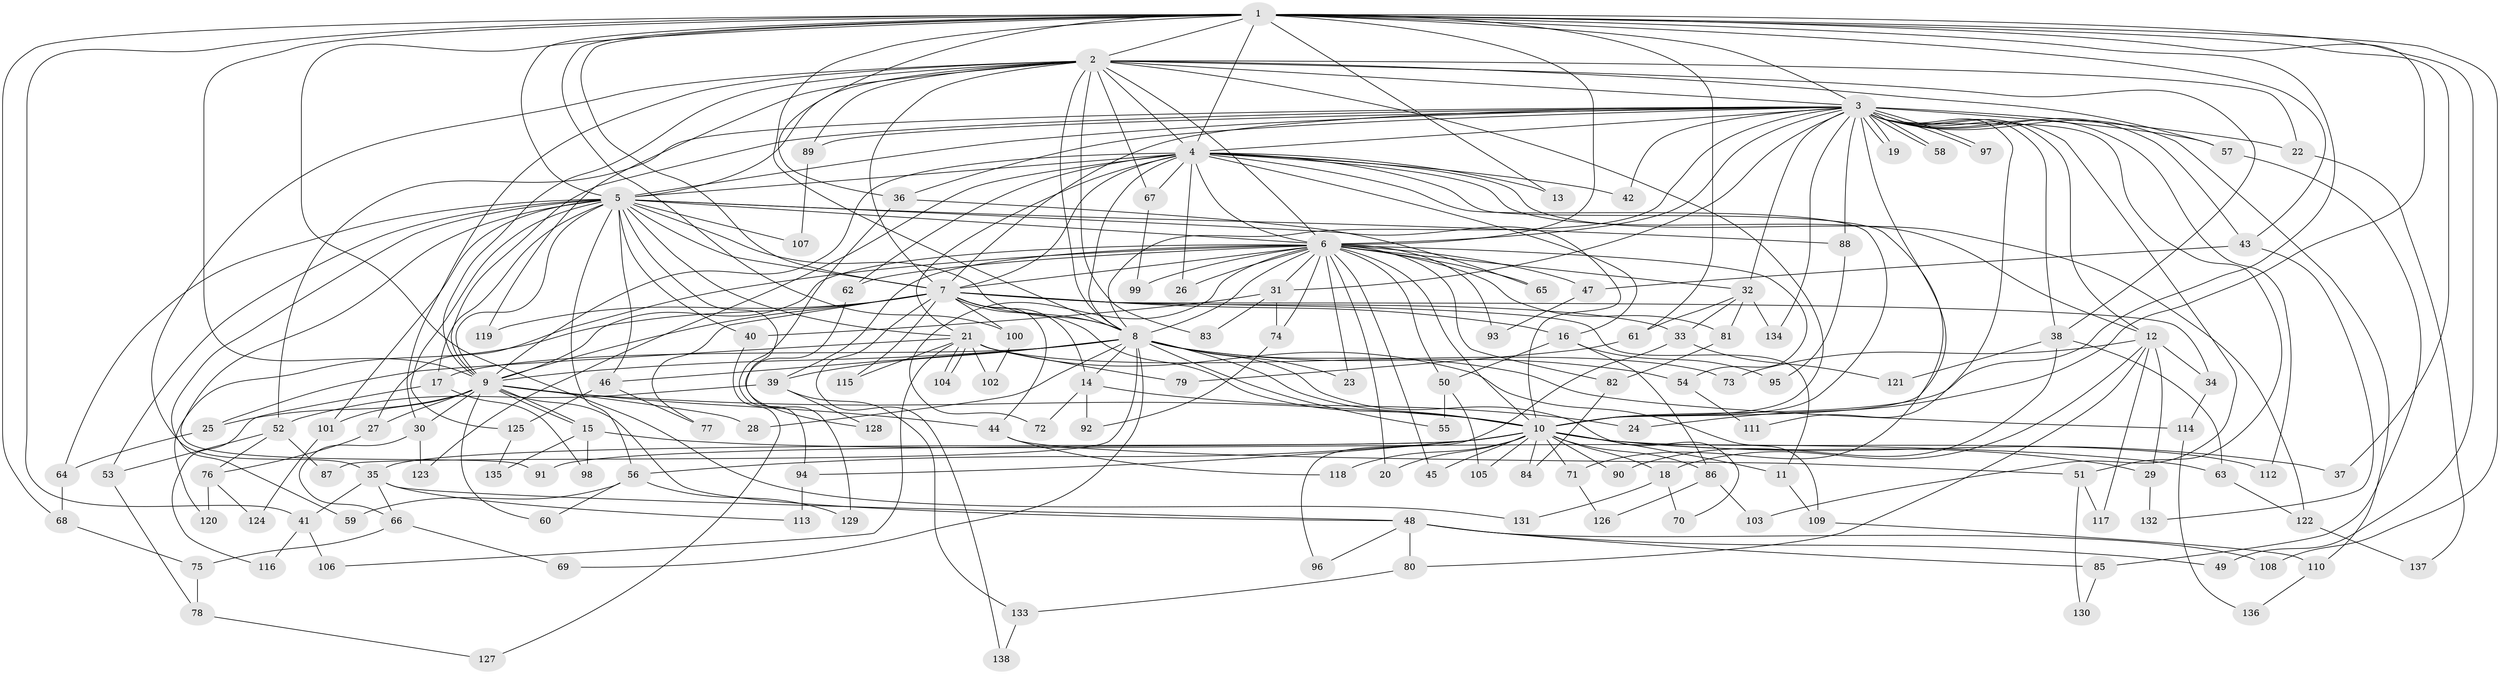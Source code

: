 // coarse degree distribution, {17: 0.05454545454545454, 23: 0.01818181818181818, 33: 0.01818181818181818, 15: 0.01818181818181818, 14: 0.01818181818181818, 19: 0.01818181818181818, 3: 0.18181818181818182, 2: 0.45454545454545453, 5: 0.07272727272727272, 4: 0.07272727272727272, 12: 0.01818181818181818, 6: 0.03636363636363636, 1: 0.01818181818181818}
// Generated by graph-tools (version 1.1) at 2025/17/03/04/25 18:17:44]
// undirected, 138 vertices, 301 edges
graph export_dot {
graph [start="1"]
  node [color=gray90,style=filled];
  1;
  2;
  3;
  4;
  5;
  6;
  7;
  8;
  9;
  10;
  11;
  12;
  13;
  14;
  15;
  16;
  17;
  18;
  19;
  20;
  21;
  22;
  23;
  24;
  25;
  26;
  27;
  28;
  29;
  30;
  31;
  32;
  33;
  34;
  35;
  36;
  37;
  38;
  39;
  40;
  41;
  42;
  43;
  44;
  45;
  46;
  47;
  48;
  49;
  50;
  51;
  52;
  53;
  54;
  55;
  56;
  57;
  58;
  59;
  60;
  61;
  62;
  63;
  64;
  65;
  66;
  67;
  68;
  69;
  70;
  71;
  72;
  73;
  74;
  75;
  76;
  77;
  78;
  79;
  80;
  81;
  82;
  83;
  84;
  85;
  86;
  87;
  88;
  89;
  90;
  91;
  92;
  93;
  94;
  95;
  96;
  97;
  98;
  99;
  100;
  101;
  102;
  103;
  104;
  105;
  106;
  107;
  108;
  109;
  110;
  111;
  112;
  113;
  114;
  115;
  116;
  117;
  118;
  119;
  120;
  121;
  122;
  123;
  124;
  125;
  126;
  127;
  128;
  129;
  130;
  131;
  132;
  133;
  134;
  135;
  136;
  137;
  138;
  1 -- 2;
  1 -- 3;
  1 -- 4;
  1 -- 5;
  1 -- 6;
  1 -- 7;
  1 -- 8;
  1 -- 9;
  1 -- 10;
  1 -- 13;
  1 -- 24;
  1 -- 36;
  1 -- 37;
  1 -- 41;
  1 -- 43;
  1 -- 49;
  1 -- 61;
  1 -- 68;
  1 -- 100;
  1 -- 108;
  1 -- 131;
  2 -- 3;
  2 -- 4;
  2 -- 5;
  2 -- 6;
  2 -- 7;
  2 -- 8;
  2 -- 9;
  2 -- 10;
  2 -- 22;
  2 -- 30;
  2 -- 35;
  2 -- 38;
  2 -- 57;
  2 -- 67;
  2 -- 83;
  2 -- 89;
  2 -- 119;
  3 -- 4;
  3 -- 5;
  3 -- 6;
  3 -- 7;
  3 -- 8;
  3 -- 9;
  3 -- 10;
  3 -- 12;
  3 -- 19;
  3 -- 19;
  3 -- 22;
  3 -- 31;
  3 -- 32;
  3 -- 36;
  3 -- 38;
  3 -- 42;
  3 -- 43;
  3 -- 51;
  3 -- 52;
  3 -- 57;
  3 -- 58;
  3 -- 58;
  3 -- 88;
  3 -- 89;
  3 -- 97;
  3 -- 97;
  3 -- 103;
  3 -- 110;
  3 -- 111;
  3 -- 112;
  3 -- 134;
  4 -- 5;
  4 -- 6;
  4 -- 7;
  4 -- 8;
  4 -- 9;
  4 -- 10;
  4 -- 12;
  4 -- 13;
  4 -- 16;
  4 -- 21;
  4 -- 26;
  4 -- 42;
  4 -- 62;
  4 -- 67;
  4 -- 71;
  4 -- 122;
  4 -- 123;
  5 -- 6;
  5 -- 7;
  5 -- 8;
  5 -- 9;
  5 -- 10;
  5 -- 17;
  5 -- 21;
  5 -- 40;
  5 -- 46;
  5 -- 53;
  5 -- 56;
  5 -- 59;
  5 -- 64;
  5 -- 88;
  5 -- 91;
  5 -- 101;
  5 -- 107;
  5 -- 125;
  5 -- 128;
  6 -- 7;
  6 -- 8;
  6 -- 9;
  6 -- 10;
  6 -- 20;
  6 -- 23;
  6 -- 26;
  6 -- 27;
  6 -- 31;
  6 -- 32;
  6 -- 39;
  6 -- 45;
  6 -- 47;
  6 -- 50;
  6 -- 54;
  6 -- 62;
  6 -- 65;
  6 -- 72;
  6 -- 74;
  6 -- 81;
  6 -- 82;
  6 -- 93;
  6 -- 99;
  7 -- 8;
  7 -- 9;
  7 -- 10;
  7 -- 11;
  7 -- 14;
  7 -- 16;
  7 -- 33;
  7 -- 34;
  7 -- 44;
  7 -- 77;
  7 -- 100;
  7 -- 115;
  7 -- 119;
  7 -- 120;
  7 -- 138;
  8 -- 9;
  8 -- 10;
  8 -- 14;
  8 -- 17;
  8 -- 23;
  8 -- 28;
  8 -- 39;
  8 -- 46;
  8 -- 54;
  8 -- 55;
  8 -- 69;
  8 -- 70;
  8 -- 87;
  8 -- 114;
  9 -- 10;
  9 -- 15;
  9 -- 15;
  9 -- 25;
  9 -- 27;
  9 -- 28;
  9 -- 30;
  9 -- 44;
  9 -- 48;
  9 -- 60;
  9 -- 101;
  10 -- 11;
  10 -- 18;
  10 -- 20;
  10 -- 29;
  10 -- 35;
  10 -- 37;
  10 -- 45;
  10 -- 56;
  10 -- 71;
  10 -- 84;
  10 -- 86;
  10 -- 90;
  10 -- 91;
  10 -- 94;
  10 -- 105;
  10 -- 112;
  10 -- 118;
  11 -- 109;
  12 -- 18;
  12 -- 29;
  12 -- 34;
  12 -- 73;
  12 -- 80;
  12 -- 117;
  14 -- 24;
  14 -- 72;
  14 -- 92;
  15 -- 63;
  15 -- 98;
  15 -- 135;
  16 -- 50;
  16 -- 86;
  16 -- 95;
  17 -- 98;
  17 -- 116;
  18 -- 70;
  18 -- 131;
  21 -- 25;
  21 -- 73;
  21 -- 79;
  21 -- 102;
  21 -- 104;
  21 -- 104;
  21 -- 106;
  21 -- 109;
  21 -- 115;
  22 -- 137;
  25 -- 64;
  27 -- 76;
  29 -- 132;
  30 -- 66;
  30 -- 123;
  31 -- 40;
  31 -- 74;
  31 -- 83;
  32 -- 33;
  32 -- 61;
  32 -- 81;
  32 -- 134;
  33 -- 96;
  33 -- 121;
  34 -- 114;
  35 -- 41;
  35 -- 48;
  35 -- 66;
  35 -- 113;
  36 -- 65;
  36 -- 94;
  38 -- 63;
  38 -- 90;
  38 -- 121;
  39 -- 52;
  39 -- 128;
  39 -- 133;
  40 -- 127;
  41 -- 106;
  41 -- 116;
  43 -- 47;
  43 -- 132;
  44 -- 51;
  44 -- 118;
  46 -- 77;
  46 -- 125;
  47 -- 93;
  48 -- 49;
  48 -- 80;
  48 -- 85;
  48 -- 96;
  48 -- 108;
  50 -- 55;
  50 -- 105;
  51 -- 117;
  51 -- 130;
  52 -- 53;
  52 -- 76;
  52 -- 87;
  53 -- 78;
  54 -- 111;
  56 -- 59;
  56 -- 60;
  56 -- 129;
  57 -- 85;
  61 -- 79;
  62 -- 129;
  63 -- 122;
  64 -- 68;
  66 -- 69;
  66 -- 75;
  67 -- 99;
  68 -- 75;
  71 -- 126;
  74 -- 92;
  75 -- 78;
  76 -- 120;
  76 -- 124;
  78 -- 127;
  80 -- 133;
  81 -- 82;
  82 -- 84;
  85 -- 130;
  86 -- 103;
  86 -- 126;
  88 -- 95;
  89 -- 107;
  94 -- 113;
  100 -- 102;
  101 -- 124;
  109 -- 110;
  110 -- 136;
  114 -- 136;
  122 -- 137;
  125 -- 135;
  133 -- 138;
}
